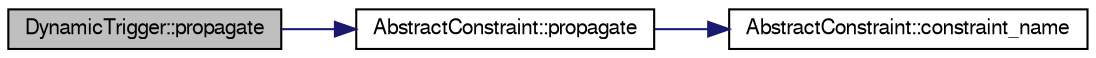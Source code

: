 digraph G
{
  edge [fontname="FreeSans",fontsize="10",labelfontname="FreeSans",labelfontsize="10"];
  node [fontname="FreeSans",fontsize="10",shape=record];
  rankdir=LR;
  Node1 [label="DynamicTrigger::propagate",height=0.2,width=0.4,color="black", fillcolor="grey75", style="filled" fontcolor="black"];
  Node1 -> Node2 [color="midnightblue",fontsize="10",style="solid",fontname="FreeSans"];
  Node2 [label="AbstractConstraint::propagate",height=0.2,width=0.4,color="black", fillcolor="white", style="filled",URL="$class_abstract_constraint.html#8628fdd06ba1cba4ce6005c0404e2256",tooltip="Iterative propagation function."];
  Node2 -> Node3 [color="midnightblue",fontsize="10",style="solid",fontname="FreeSans"];
  Node3 [label="AbstractConstraint::constraint_name",height=0.2,width=0.4,color="black", fillcolor="white", style="filled",URL="$class_abstract_constraint.html#75f3857df083dd0fdba78e70346676f8",tooltip="Method to get constraint name for debugging."];
}
